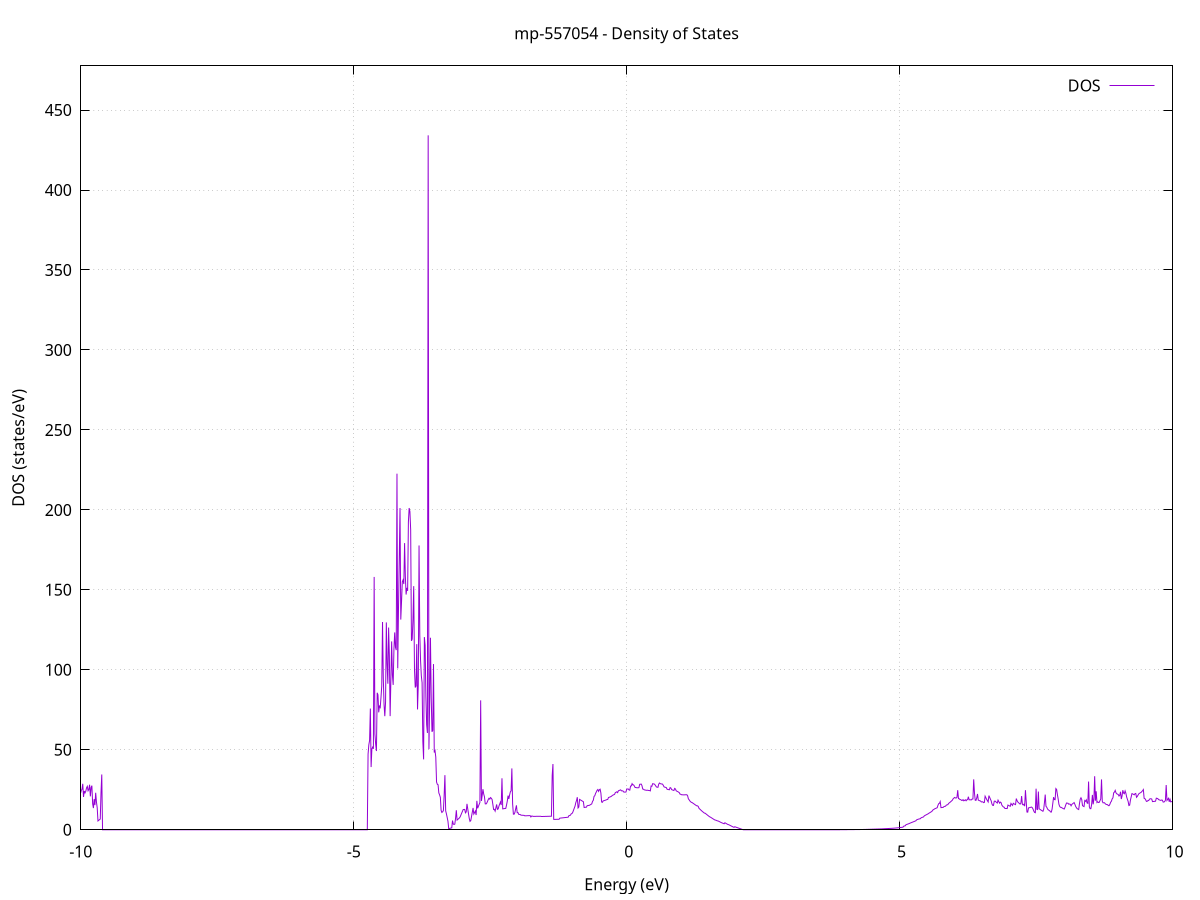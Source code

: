 set title 'mp-557054 - Density of States'
set xlabel 'Energy (eV)'
set ylabel 'DOS (states/eV)'
set grid
set xrange [-10:10]
set yrange [0:477.625]
set xzeroaxis lt -1
set terminal png size 800,600
set output 'mp-557054_dos_gnuplot.png'
plot '-' using 1:2 with lines title 'DOS'
-12.654300 0.000000
-12.640300 0.000000
-12.626400 0.000000
-12.612500 0.000000
-12.598500 0.000000
-12.584600 0.000000
-12.570600 0.000000
-12.556700 0.000000
-12.542800 0.000000
-12.528800 0.000000
-12.514900 0.000000
-12.500900 0.000000
-12.487000 0.000000
-12.473100 0.000000
-12.459100 0.000000
-12.445200 0.000000
-12.431300 0.000000
-12.417300 0.000000
-12.403400 0.000000
-12.389400 0.000000
-12.375500 0.000000
-12.361600 0.000000
-12.347600 0.000000
-12.333700 0.000000
-12.319700 0.000000
-12.305800 0.000000
-12.291900 0.000000
-12.277900 0.000000
-12.264000 0.000000
-12.250100 0.000000
-12.236100 0.000000
-12.222200 0.000000
-12.208200 0.000000
-12.194300 0.000000
-12.180400 0.000000
-12.166400 0.000000
-12.152500 0.000000
-12.138500 0.000000
-12.124600 0.000000
-12.110700 0.000000
-12.096700 0.000000
-12.082800 0.000000
-12.068900 0.000000
-12.054900 0.000000
-12.041000 0.000000
-12.027000 0.000000
-12.013100 0.000000
-11.999200 0.000000
-11.985200 0.000000
-11.971300 0.000000
-11.957300 0.000000
-11.943400 0.000000
-11.929500 0.000000
-11.915500 0.000000
-11.901600 0.000000
-11.887600 0.000000
-11.873700 0.000000
-11.859800 0.000000
-11.845800 0.000000
-11.831900 0.000000
-11.818000 0.000000
-11.804000 0.000000
-11.790100 0.000000
-11.776100 0.000000
-11.762200 0.000000
-11.748300 0.000000
-11.734300 0.000000
-11.720400 0.000000
-11.706400 0.000000
-11.692500 0.000000
-11.678600 0.000000
-11.664600 0.000000
-11.650700 0.000000
-11.636800 0.000000
-11.622800 0.000000
-11.608900 0.000000
-11.594900 0.000000
-11.581000 0.000000
-11.567100 0.000000
-11.553100 0.000000
-11.539200 0.000000
-11.525200 0.000000
-11.511300 0.000000
-11.497400 0.000000
-11.483400 0.000000
-11.469500 0.000000
-11.455600 0.000000
-11.441600 0.000000
-11.427700 0.000000
-11.413700 0.000000
-11.399800 0.000000
-11.385900 0.019500
-11.371900 0.233500
-11.358000 0.447500
-11.344000 0.661500
-11.330100 0.875600
-11.316200 1.089600
-11.302200 1.303600
-11.288300 1.517700
-11.274400 1.731700
-11.260400 1.088400
-11.246500 1.115300
-11.232500 1.142300
-11.218600 1.169300
-11.204700 1.301700
-11.190700 1.556200
-11.176800 1.810600
-11.162800 2.065100
-11.148900 2.319600
-11.135000 2.574000
-11.121000 2.828500
-11.107100 3.083000
-11.093100 3.337400
-11.079200 2.591100
-11.065300 2.846700
-11.051300 3.144200
-11.037400 3.441800
-11.023500 3.733600
-11.009500 4.024600
-10.995600 4.315500
-10.981600 4.606500
-10.967700 4.897500
-10.953800 4.318600
-10.939800 4.655700
-10.925900 5.004300
-10.911900 5.353400
-10.898000 5.702500
-10.884100 6.051600
-10.870100 6.400900
-10.856200 6.879900
-10.842300 7.492400
-10.828300 6.995700
-10.814400 7.388900
-10.800400 7.782100
-10.786500 8.175300
-10.772600 8.573800
-10.758600 9.061700
-10.744700 8.801500
-10.730700 9.431100
-10.716800 10.171100
-10.702900 10.911100
-10.688900 12.070200
-10.675000 13.020100
-10.661100 13.970500
-10.647100 13.928000
-10.633200 14.658800
-10.619200 14.360800
-10.605300 16.897900
-10.591400 17.016500
-10.577400 17.285900
-10.563500 17.750200
-10.549500 18.959500
-10.535600 19.830800
-10.521700 20.702100
-10.507700 20.338500
-10.493800 21.664600
-10.479900 24.897800
-10.465900 25.430900
-10.452000 22.272700
-10.438000 22.861200
-10.424100 23.483400
-10.410200 24.111700
-10.396200 24.816600
-10.382300 29.468700
-10.368300 30.867700
-10.354400 24.825900
-10.340500 24.979300
-10.326500 25.130200
-10.312600 33.358700
-10.298600 30.390900
-10.284700 30.981100
-10.270800 32.190100
-10.256800 28.568600
-10.242900 25.707300
-10.229000 29.016100
-10.215000 25.969300
-10.201100 20.005000
-10.187100 21.907400
-10.173200 29.412100
-10.159300 27.425600
-10.145300 26.387700
-10.131400 28.992900
-10.117400 27.646000
-10.103500 31.391900
-10.089600 22.120500
-10.075600 22.049500
-10.061700 25.615900
-10.047800 34.361100
-10.033800 23.479600
-10.019900 22.771100
-10.005900 22.131100
-9.992000 24.638200
-9.978100 25.269500
-9.964100 28.746700
-9.950200 20.520200
-9.936200 24.220100
-9.922300 23.102400
-9.908400 24.099000
-9.894400 26.259600
-9.880500 27.165600
-9.866600 24.380900
-9.852600 25.273400
-9.838700 28.186000
-9.824700 20.891400
-9.810800 26.541200
-9.796900 27.591900
-9.782900 16.219400
-9.769000 13.570000
-9.755000 19.165100
-9.741100 15.427600
-9.727200 23.131700
-9.713200 17.368700
-9.699300 13.756600
-9.685400 5.510900
-9.671400 5.905300
-9.657500 6.299700
-9.643500 6.694100
-9.629600 23.289700
-9.615700 34.568500
-9.601700 0.000000
-9.587800 0.000000
-9.573800 0.000000
-9.559900 0.000000
-9.546000 0.000000
-9.532000 0.000000
-9.518100 0.000000
-9.504100 0.000000
-9.490200 0.000000
-9.476300 0.000000
-9.462300 0.000000
-9.448400 0.000000
-9.434500 0.000000
-9.420500 0.000000
-9.406600 0.000000
-9.392600 0.000000
-9.378700 0.000000
-9.364800 0.000000
-9.350800 0.000000
-9.336900 0.000000
-9.322900 0.000000
-9.309000 0.000000
-9.295100 0.000000
-9.281100 0.000000
-9.267200 0.000000
-9.253300 0.000000
-9.239300 0.000000
-9.225400 0.000000
-9.211400 0.000000
-9.197500 0.000000
-9.183600 0.000000
-9.169600 0.000000
-9.155700 0.000000
-9.141700 0.000000
-9.127800 0.000000
-9.113900 0.000000
-9.099900 0.000000
-9.086000 0.000000
-9.072100 0.000000
-9.058100 0.000000
-9.044200 0.000000
-9.030200 0.000000
-9.016300 0.000000
-9.002400 0.000000
-8.988400 0.000000
-8.974500 0.000000
-8.960500 0.000000
-8.946600 0.000000
-8.932700 0.000000
-8.918700 0.000000
-8.904800 0.000000
-8.890900 0.000000
-8.876900 0.000000
-8.863000 0.000000
-8.849000 0.000000
-8.835100 0.000000
-8.821200 0.000000
-8.807200 0.000000
-8.793300 0.000000
-8.779300 0.000000
-8.765400 0.000000
-8.751500 0.000000
-8.737500 0.000000
-8.723600 0.000000
-8.709600 0.000000
-8.695700 0.000000
-8.681800 0.000000
-8.667800 0.000000
-8.653900 0.000000
-8.640000 0.000000
-8.626000 0.000000
-8.612100 0.000000
-8.598100 0.000000
-8.584200 0.000000
-8.570300 0.000000
-8.556300 0.000000
-8.542400 0.000000
-8.528400 0.000000
-8.514500 0.000000
-8.500600 0.000000
-8.486600 0.000000
-8.472700 0.000000
-8.458800 0.000000
-8.444800 0.000000
-8.430900 0.000000
-8.416900 0.000000
-8.403000 0.000000
-8.389100 0.000000
-8.375100 0.000000
-8.361200 0.000000
-8.347200 0.000000
-8.333300 0.000000
-8.319400 0.000000
-8.305400 0.000000
-8.291500 0.000000
-8.277600 0.000000
-8.263600 0.000000
-8.249700 0.000000
-8.235700 0.000000
-8.221800 0.000000
-8.207900 0.000000
-8.193900 0.000000
-8.180000 0.000000
-8.166000 0.000000
-8.152100 0.000000
-8.138200 0.000000
-8.124200 0.000000
-8.110300 0.000000
-8.096400 0.000000
-8.082400 0.000000
-8.068500 0.000000
-8.054500 0.000000
-8.040600 0.000000
-8.026700 0.000000
-8.012700 0.000000
-7.998800 0.000000
-7.984800 0.000000
-7.970900 0.000000
-7.957000 0.000000
-7.943000 0.000000
-7.929100 0.000000
-7.915100 0.000000
-7.901200 0.000000
-7.887300 0.000000
-7.873300 0.000000
-7.859400 0.000000
-7.845500 0.000000
-7.831500 0.000000
-7.817600 0.000000
-7.803600 0.000000
-7.789700 0.000000
-7.775800 0.000000
-7.761800 0.000000
-7.747900 0.000000
-7.733900 0.000000
-7.720000 0.000000
-7.706100 0.000000
-7.692100 0.000000
-7.678200 0.000000
-7.664300 0.000000
-7.650300 0.000000
-7.636400 0.000000
-7.622400 0.000000
-7.608500 0.000000
-7.594600 0.000000
-7.580600 0.000000
-7.566700 0.000000
-7.552700 0.000000
-7.538800 0.000000
-7.524900 0.000000
-7.510900 0.000000
-7.497000 0.000000
-7.483100 0.000000
-7.469100 0.000000
-7.455200 0.000000
-7.441200 0.000000
-7.427300 0.000000
-7.413400 0.000000
-7.399400 0.000000
-7.385500 0.000000
-7.371500 0.000000
-7.357600 0.000000
-7.343700 0.000000
-7.329700 0.000000
-7.315800 0.000000
-7.301900 0.000000
-7.287900 0.000000
-7.274000 0.000000
-7.260000 0.000000
-7.246100 0.000000
-7.232200 0.000000
-7.218200 0.000000
-7.204300 0.000000
-7.190300 0.000000
-7.176400 0.000000
-7.162500 0.000000
-7.148500 0.000000
-7.134600 0.000000
-7.120600 0.000000
-7.106700 0.000000
-7.092800 0.000000
-7.078800 0.000000
-7.064900 0.000000
-7.051000 0.000000
-7.037000 0.000000
-7.023100 0.000000
-7.009100 0.000000
-6.995200 0.000000
-6.981300 0.000000
-6.967300 0.000000
-6.953400 0.000000
-6.939400 0.000000
-6.925500 0.000000
-6.911600 0.000000
-6.897600 0.000000
-6.883700 0.000000
-6.869800 0.000000
-6.855800 0.000000
-6.841900 0.000000
-6.827900 0.000000
-6.814000 0.000000
-6.800100 0.000000
-6.786100 0.000000
-6.772200 0.000000
-6.758200 0.000000
-6.744300 0.000000
-6.730400 0.000000
-6.716400 0.000000
-6.702500 0.000000
-6.688600 0.000000
-6.674600 0.000000
-6.660700 0.000000
-6.646700 0.000000
-6.632800 0.000000
-6.618900 0.000000
-6.604900 0.000000
-6.591000 0.000000
-6.577000 0.000000
-6.563100 0.000000
-6.549200 0.000000
-6.535200 0.000000
-6.521300 0.000000
-6.507400 0.000000
-6.493400 0.000000
-6.479500 0.000000
-6.465500 0.000000
-6.451600 0.000000
-6.437700 0.000000
-6.423700 0.000000
-6.409800 0.000000
-6.395800 0.000000
-6.381900 0.000000
-6.368000 0.000000
-6.354000 0.000000
-6.340100 0.000000
-6.326100 0.000000
-6.312200 0.000000
-6.298300 0.000000
-6.284300 0.000000
-6.270400 0.000000
-6.256500 0.000000
-6.242500 0.000000
-6.228600 0.000000
-6.214600 0.000000
-6.200700 0.000000
-6.186800 0.000000
-6.172800 0.000000
-6.158900 0.000000
-6.144900 0.000000
-6.131000 0.000000
-6.117100 0.000000
-6.103100 0.000000
-6.089200 0.000000
-6.075300 0.000000
-6.061300 0.000000
-6.047400 0.000000
-6.033400 0.000000
-6.019500 0.000000
-6.005600 0.000000
-5.991600 0.000000
-5.977700 0.000000
-5.963700 0.000000
-5.949800 0.000000
-5.935900 0.000000
-5.921900 0.000000
-5.908000 0.000000
-5.894100 0.000000
-5.880100 0.000000
-5.866200 0.000000
-5.852200 0.000000
-5.838300 0.000000
-5.824400 0.000000
-5.810400 0.000000
-5.796500 0.000000
-5.782500 0.000000
-5.768600 0.000000
-5.754700 0.000000
-5.740700 0.000000
-5.726800 0.000000
-5.712900 0.000000
-5.698900 0.000000
-5.685000 0.000000
-5.671000 0.000000
-5.657100 0.000000
-5.643200 0.000000
-5.629200 0.000000
-5.615300 0.000000
-5.601300 0.000000
-5.587400 0.000000
-5.573500 0.000000
-5.559500 0.000000
-5.545600 0.000000
-5.531600 0.000000
-5.517700 0.000000
-5.503800 0.000000
-5.489800 0.000000
-5.475900 0.000000
-5.462000 0.000000
-5.448000 0.000000
-5.434100 0.000000
-5.420100 0.000000
-5.406200 0.000000
-5.392300 0.000000
-5.378300 0.000000
-5.364400 0.000000
-5.350400 0.000000
-5.336500 0.000000
-5.322600 0.000000
-5.308600 0.000000
-5.294700 0.000000
-5.280800 0.000000
-5.266800 0.000000
-5.252900 0.000000
-5.238900 0.000000
-5.225000 0.000000
-5.211100 0.000000
-5.197100 0.000000
-5.183200 0.000000
-5.169200 0.000000
-5.155300 0.000000
-5.141400 0.000000
-5.127400 0.000000
-5.113500 0.000000
-5.099600 0.000000
-5.085600 0.000000
-5.071700 0.000000
-5.057700 0.000000
-5.043800 0.000000
-5.029900 0.000000
-5.015900 0.000000
-5.002000 0.000000
-4.988000 0.000000
-4.974100 0.000000
-4.960200 0.000000
-4.946200 0.000000
-4.932300 0.000000
-4.918400 0.000000
-4.904400 0.000000
-4.890500 0.000000
-4.876500 0.000000
-4.862600 0.000000
-4.848700 0.000000
-4.834700 0.000000
-4.820800 0.000000
-4.806800 0.000000
-4.792900 0.000000
-4.779000 0.000000
-4.765000 0.000000
-4.751100 0.000000
-4.737100 47.292100
-4.723200 53.082400
-4.709300 55.851100
-4.695300 75.810600
-4.681400 39.209600
-4.667500 50.511900
-4.653500 51.658100
-4.639600 50.629700
-4.625600 158.094100
-4.611700 59.849800
-4.597800 53.415000
-4.583800 49.239900
-4.569900 85.652100
-4.555900 84.367900
-4.542000 73.421300
-4.528100 77.250800
-4.514100 76.515200
-4.500200 82.863100
-4.486300 89.904200
-4.472300 129.915700
-4.458400 95.329700
-4.444400 78.188800
-4.430500 71.017400
-4.416600 79.862700
-4.402600 129.667700
-4.388700 103.853300
-4.374700 91.305800
-4.360800 126.425400
-4.346900 108.855700
-4.332900 71.069900
-4.319000 93.928200
-4.305100 117.754500
-4.291100 96.772000
-4.277200 90.573800
-4.263200 113.003000
-4.249300 123.375000
-4.235400 114.145100
-4.221400 112.337500
-4.207500 222.639900
-4.193500 100.885400
-4.179600 138.741800
-4.165700 168.747900
-4.151700 201.145600
-4.137800 131.427500
-4.123800 142.762200
-4.109900 155.082700
-4.096000 156.193900
-4.082000 153.648200
-4.068100 179.261500
-4.054200 158.548900
-4.040200 147.082700
-4.026300 151.257000
-4.012300 149.378800
-3.998400 192.477000
-3.984500 201.164900
-3.970500 198.948100
-3.956600 187.562200
-3.942600 118.124600
-3.928700 119.205100
-3.914800 131.356400
-3.900800 152.343100
-3.886900 100.318000
-3.873000 88.964400
-3.859000 89.897700
-3.845100 116.082400
-3.831100 75.248000
-3.817200 90.665400
-3.803300 177.751800
-3.789300 121.550200
-3.775400 105.852200
-3.761400 96.311800
-3.747500 91.974800
-3.733600 55.172500
-3.719600 44.012800
-3.705700 120.490900
-3.691800 115.323400
-3.677800 83.059700
-3.663900 65.658200
-3.649900 60.524100
-3.636000 434.204200
-3.622100 50.430600
-3.608100 80.902700
-3.594200 120.059400
-3.580200 82.797700
-3.566300 61.280000
-3.552400 62.133200
-3.538400 103.588400
-3.524500 48.322200
-3.510600 49.410800
-3.496600 45.457000
-3.482700 29.898400
-3.468700 28.455600
-3.454800 28.174000
-3.440900 23.047000
-3.426900 21.834600
-3.413000 20.288800
-3.399000 12.176200
-3.385100 10.835500
-3.371200 11.243000
-3.357200 12.011800
-3.343300 21.531400
-3.329300 34.165300
-3.315400 11.839000
-3.301500 9.938600
-3.287500 7.639800
-3.273600 5.341100
-3.259700 0.705100
-3.245700 0.832600
-3.231800 0.960200
-3.217800 1.087700
-3.203900 1.215200
-3.190000 5.748900
-3.176000 3.568100
-3.162100 3.322700
-3.148100 3.554200
-3.134200 7.136000
-3.120300 12.219100
-3.106300 6.074700
-3.092400 6.503800
-3.078500 6.933000
-3.064500 7.362100
-3.050600 8.060800
-3.036600 9.200900
-3.022700 10.341000
-3.008800 11.481100
-2.994800 12.621200
-2.980900 12.721700
-2.966900 12.710300
-2.953000 10.590800
-2.939100 11.165600
-2.925100 16.203500
-2.911200 13.108900
-2.897300 10.014200
-2.883300 7.108700
-2.869400 5.259700
-2.855400 5.745100
-2.841500 8.376200
-2.827600 11.007400
-2.813600 13.638600
-2.799700 9.847100
-2.785700 10.780800
-2.771800 11.714400
-2.757900 9.229100
-2.743900 18.079600
-2.730000 13.411200
-2.716100 14.639700
-2.702100 15.868200
-2.688200 17.096700
-2.674200 80.936800
-2.660300 18.009300
-2.646400 21.576900
-2.632400 25.360700
-2.618500 22.325600
-2.604500 20.570900
-2.590600 16.235800
-2.576700 16.129700
-2.562700 16.697800
-2.548800 17.739900
-2.534800 18.961500
-2.520900 19.727600
-2.507000 19.145200
-2.493000 20.140100
-2.479100 19.703900
-2.465200 18.966700
-2.451200 15.897000
-2.437300 12.673100
-2.423300 12.770500
-2.409400 11.659600
-2.395500 13.758700
-2.381500 15.857800
-2.367600 12.771200
-2.353600 13.052400
-2.339700 14.785300
-2.325800 16.066200
-2.311800 17.347100
-2.297900 15.472300
-2.284000 32.196600
-2.270000 13.071500
-2.256100 13.149000
-2.242100 13.226600
-2.228200 13.304100
-2.214300 13.381700
-2.200300 15.513000
-2.186400 17.940800
-2.172400 21.368200
-2.158500 19.249000
-2.144600 21.694400
-2.130600 23.676000
-2.116700 24.399800
-2.102800 38.356700
-2.088800 16.177500
-2.074900 9.758400
-2.060900 9.750500
-2.047000 10.852700
-2.033100 13.059700
-2.019100 15.266700
-2.005200 10.687400
-1.991200 10.745900
-1.977300 9.644100
-1.963400 9.580800
-1.949400 9.517600
-1.935500 9.144300
-1.921600 9.110000
-1.907600 9.075700
-1.893700 9.041400
-1.879700 9.010000
-1.865800 8.723600
-1.851900 8.743400
-1.837900 8.763100
-1.824000 8.782900
-1.810000 8.802600
-1.796100 8.822400
-1.782200 8.842100
-1.768200 8.861900
-1.754300 8.010200
-1.740300 8.577300
-1.726400 8.560900
-1.712500 8.389100
-1.698500 8.393100
-1.684600 8.397200
-1.670700 8.401300
-1.656700 8.405300
-1.642800 8.409400
-1.628800 8.413500
-1.614900 8.417500
-1.601000 8.420100
-1.587000 8.420200
-1.573100 8.420300
-1.559100 8.296600
-1.545200 8.311100
-1.531300 8.325700
-1.517300 8.340300
-1.503400 8.354800
-1.489500 8.369400
-1.475500 8.383900
-1.461600 8.398500
-1.447600 8.413000
-1.433700 8.427600
-1.419800 8.442200
-1.405800 8.456700
-1.391900 8.471300
-1.377900 8.484400
-1.364000 33.985500
-1.350100 41.108500
-1.336100 6.505300
-1.322200 6.512200
-1.308300 6.519000
-1.294300 6.525800
-1.280400 6.532600
-1.266400 6.539400
-1.252500 6.546200
-1.238600 6.553000
-1.224600 7.258000
-1.210700 7.316100
-1.196700 7.370800
-1.182800 7.425500
-1.168900 7.478400
-1.154900 7.533300
-1.141000 7.588300
-1.127100 7.643200
-1.113100 7.698200
-1.099200 7.753100
-1.085200 7.808100
-1.071300 7.863100
-1.057400 8.823900
-1.043400 8.966300
-1.029500 9.108700
-1.015500 9.985700
-1.001600 10.158200
-0.987700 10.887100
-0.973700 12.181600
-0.959800 13.479000
-0.945800 14.768100
-0.931900 16.893700
-0.918000 18.320600
-0.904000 20.363700
-0.890100 13.633600
-0.876200 14.212700
-0.862200 18.999900
-0.848300 18.702700
-0.834300 18.410100
-0.820400 18.118200
-0.806500 17.826400
-0.792500 17.534500
-0.778600 13.943200
-0.764600 14.033300
-0.750700 14.086500
-0.736800 14.139700
-0.722800 15.072700
-0.708900 15.148600
-0.695000 15.224600
-0.681000 15.317100
-0.667100 15.604800
-0.653100 15.892600
-0.639200 16.180300
-0.625300 17.742400
-0.611300 18.395000
-0.597400 20.842400
-0.583400 21.306600
-0.569500 22.722700
-0.555600 23.640400
-0.541600 24.671500
-0.527700 25.166500
-0.513800 24.014900
-0.499800 25.036800
-0.485900 25.373900
-0.471900 22.968900
-0.458000 17.343700
-0.444100 17.177800
-0.430100 18.058200
-0.416200 18.200500
-0.402200 18.342700
-0.388300 18.502900
-0.374400 18.691100
-0.360400 18.895600
-0.346500 18.987200
-0.332600 20.177400
-0.318600 20.340600
-0.304700 20.504100
-0.290700 20.719100
-0.276800 20.975600
-0.262900 21.470200
-0.248900 21.709700
-0.235000 21.925900
-0.221000 22.142100
-0.207100 23.256200
-0.193200 23.472500
-0.179200 23.743800
-0.165300 23.235800
-0.151300 24.379300
-0.137400 24.572900
-0.123500 24.766600
-0.109500 24.960200
-0.095600 24.340800
-0.081700 24.364100
-0.067700 24.286700
-0.053800 23.625100
-0.039800 23.560200
-0.025900 23.564500
-0.012000 23.615000
0.002000 25.522200
0.015900 25.470100
0.029900 25.511500
0.043800 24.902800
0.057700 24.767000
0.071700 27.345900
0.085600 27.420400
0.099500 28.841500
0.113500 28.052700
0.127400 28.081100
0.141400 27.332300
0.155300 26.402700
0.169200 26.443500
0.183200 26.275600
0.197100 26.257600
0.211100 26.280300
0.225000 26.323700
0.238900 28.427900
0.252900 28.482900
0.266800 28.576500
0.280700 27.591600
0.294700 25.474200
0.308600 25.359100
0.322600 24.974900
0.336500 24.872700
0.350400 24.770600
0.364400 24.668900
0.378300 24.749300
0.392300 24.642500
0.406200 24.571300
0.420100 24.508900
0.434100 24.308700
0.448000 27.356800
0.461900 27.196000
0.475900 28.814300
0.489800 28.694000
0.503800 28.648700
0.517700 28.204300
0.531600 27.494000
0.545600 26.747600
0.559500 26.649300
0.573500 26.550600
0.587400 28.497100
0.601300 29.249400
0.615300 28.844500
0.629200 28.697700
0.643200 28.625300
0.657100 28.554400
0.671000 27.790600
0.685000 26.840900
0.698900 26.649700
0.712800 26.519500
0.726800 26.372200
0.740700 25.349400
0.754700 25.203500
0.768600 25.107700
0.782500 25.012400
0.796500 26.389300
0.810400 26.109400
0.824400 25.095300
0.838300 24.919000
0.852200 24.726400
0.866200 24.563200
0.880100 25.859300
0.894000 25.501300
0.908000 24.364000
0.921900 24.073600
0.935900 23.879100
0.949800 23.540000
0.963700 23.261100
0.977700 22.318200
0.991600 22.185400
1.005600 21.901400
1.019500 21.877200
1.033400 21.851300
1.047400 21.817000
1.061300 21.847800
1.075200 21.887400
1.089200 21.911800
1.103100 21.900900
1.117100 21.243200
1.131000 19.352500
1.144900 18.738600
1.158900 18.007800
1.172800 17.497100
1.186800 17.152900
1.200700 16.978600
1.214600 16.627300
1.228600 16.292400
1.242500 15.957500
1.256400 15.607600
1.270400 15.277500
1.284300 14.970600
1.298300 14.978600
1.312200 14.561400
1.326100 13.389900
1.340100 12.937900
1.354000 12.486100
1.368000 12.046400
1.381900 11.617500
1.395800 11.216500
1.409800 10.822300
1.423700 10.438200
1.437700 10.358800
1.451600 9.973200
1.465500 9.591100
1.479500 9.206000
1.493400 8.815100
1.507300 8.449200
1.521300 8.095000
1.535200 7.892900
1.549200 7.583400
1.563100 7.275600
1.577000 6.967700
1.591000 6.659900
1.604900 6.357800
1.618900 6.094500
1.632800 6.018100
1.646700 5.800500
1.660700 5.584600
1.674600 5.512800
1.688500 5.283300
1.702500 5.045300
1.716400 4.793100
1.730400 4.540900
1.744300 4.339100
1.758200 4.145200
1.772200 3.951200
1.786100 3.757300
1.800100 4.390700
1.814000 4.110500
1.827900 3.830200
1.841900 3.549900
1.855800 3.295800
1.869700 3.183100
1.883700 2.938300
1.897600 2.693600
1.911600 2.448900
1.925500 2.204200
1.939400 1.959500
1.953400 1.729100
1.967300 1.518300
1.981300 1.897100
1.995200 1.727500
2.009100 1.557800
2.023100 1.388200
2.037000 1.218600
2.050900 1.048900
2.064900 0.879300
2.078800 0.709600
2.092800 0.540000
2.106700 0.370400
2.120600 0.200700
2.134600 0.031100
2.148500 0.000000
2.162500 0.000000
2.176400 0.000000
2.190300 0.000000
2.204300 0.000000
2.218200 0.000000
2.232200 0.000000
2.246100 0.000000
2.260000 0.000000
2.274000 0.000000
2.287900 0.000000
2.301800 0.000000
2.315800 0.000000
2.329700 0.000000
2.343700 0.000000
2.357600 0.000000
2.371500 0.000000
2.385500 0.000000
2.399400 0.000000
2.413400 0.000000
2.427300 0.000000
2.441200 0.000000
2.455200 0.000000
2.469100 0.000000
2.483000 0.000000
2.497000 0.000000
2.510900 0.000000
2.524900 0.000000
2.538800 0.000000
2.552700 0.000000
2.566700 0.000000
2.580600 0.000000
2.594600 0.000000
2.608500 0.000000
2.622400 0.000000
2.636400 0.000000
2.650300 0.000000
2.664200 0.000000
2.678200 0.000000
2.692100 0.000000
2.706100 0.000000
2.720000 0.000000
2.733900 0.000000
2.747900 0.000000
2.761800 0.000000
2.775800 0.000000
2.789700 0.000000
2.803600 0.000000
2.817600 0.000000
2.831500 0.000000
2.845400 0.000000
2.859400 0.000000
2.873300 0.000000
2.887300 0.000000
2.901200 0.000000
2.915100 0.000000
2.929100 0.000000
2.943000 0.000000
2.957000 0.000000
2.970900 0.000000
2.984800 0.000000
2.998800 0.000000
3.012700 0.000000
3.026700 0.000000
3.040600 0.000000
3.054500 0.000000
3.068500 0.000000
3.082400 0.000000
3.096300 0.000000
3.110300 0.000000
3.124200 0.000000
3.138200 0.000000
3.152100 0.000000
3.166000 0.000000
3.180000 0.000000
3.193900 0.000000
3.207900 0.000000
3.221800 0.000000
3.235700 0.000000
3.249700 0.000000
3.263600 0.000000
3.277500 0.000000
3.291500 0.000000
3.305400 0.000000
3.319400 0.000000
3.333300 0.000000
3.347200 0.000000
3.361200 0.000000
3.375100 0.000000
3.389100 0.000000
3.403000 0.000000
3.416900 0.000000
3.430900 0.000000
3.444800 0.000000
3.458700 0.000000
3.472700 0.000000
3.486600 0.000000
3.500600 0.000000
3.514500 0.000000
3.528400 0.000000
3.542400 0.000000
3.556300 0.000000
3.570300 0.000000
3.584200 0.000000
3.598100 0.000000
3.612100 0.000000
3.626000 0.000000
3.639900 0.000000
3.653900 0.000000
3.667800 0.000000
3.681800 0.000000
3.695700 0.000000
3.709600 0.000000
3.723600 0.000000
3.737500 0.000000
3.751500 0.000000
3.765400 0.000000
3.779300 0.000000
3.793300 0.000000
3.807200 0.000000
3.821200 0.000000
3.835100 0.002700
3.849000 0.007000
3.863000 0.011400
3.876900 0.015700
3.890800 0.020000
3.904800 0.024400
3.918700 0.028700
3.932700 0.033100
3.946600 0.037400
3.960500 0.041800
3.974500 0.046100
3.988400 0.050500
4.002400 0.054800
4.016300 0.059200
4.030200 0.063500
4.044200 0.067800
4.058100 0.072200
4.072000 0.076500
4.086000 0.080900
4.099900 0.085200
4.113900 0.089600
4.127800 0.093900
4.141700 0.098300
4.155700 0.102600
4.169600 0.107000
4.183600 0.111300
4.197500 0.115600
4.211400 0.120000
4.225400 0.124300
4.239300 0.128700
4.253200 0.133000
4.267200 0.142500
4.281100 0.152900
4.295100 0.163300
4.309000 0.173700
4.322900 0.184100
4.336900 0.194500
4.350800 0.204900
4.364800 0.215300
4.378700 0.226600
4.392600 0.242300
4.406600 0.258100
4.420500 0.273900
4.434500 0.289600
4.448400 0.305400
4.462300 0.321100
4.476300 0.336900
4.490200 0.352700
4.504100 0.368400
4.518100 0.384200
4.532000 0.399900
4.546000 0.415700
4.559900 0.431500
4.573800 0.447200
4.587800 0.463000
4.601700 0.478700
4.615700 0.494500
4.629600 0.510300
4.643500 0.526000
4.657500 0.541800
4.671400 0.557500
4.685300 0.578700
4.699300 0.600000
4.713200 0.638000
4.727200 0.664000
4.741100 0.689900
4.755000 0.715900
4.769000 0.741900
4.782900 0.767800
4.796900 0.793800
4.810800 0.819700
4.824700 0.845700
4.838700 0.871700
4.852600 0.897600
4.866500 0.927700
4.880500 0.961400
4.894400 0.995100
4.908400 1.033200
4.922300 1.074900
4.936200 1.116600
4.950200 1.158300
4.964100 1.200200
4.978100 1.247600
4.992000 1.295000
5.005900 1.342400
5.019900 1.437400
5.033800 1.501200
5.047700 1.565000
5.061700 1.628700
5.075600 2.253400
5.089600 2.373400
5.103500 2.493500
5.117400 3.151600
5.131400 3.325400
5.145300 3.499200
5.159300 3.673000
5.173200 3.851800
5.187100 4.081400
5.201100 4.273000
5.215000 4.464600
5.229000 4.656300
5.242900 4.847900
5.256800 5.039600
5.270800 5.231200
5.284700 5.428500
5.298600 5.625900
5.312600 6.208300
5.326500 6.398800
5.340500 6.593500
5.354400 6.721700
5.368300 6.835900
5.382300 6.950200
5.396200 7.538700
5.410200 7.701200
5.424100 7.866500
5.438000 8.031700
5.452000 8.638100
5.465900 8.965000
5.479800 9.210900
5.493800 9.456800
5.507700 9.703600
5.521700 9.955700
5.535600 10.305400
5.549500 10.598900
5.563500 10.881000
5.577400 11.195500
5.591400 11.450100
5.605300 12.213600
5.619200 12.532000
5.633200 12.852000
5.647100 13.160300
5.661000 13.367300
5.675000 13.574400
5.688900 13.781400
5.702900 15.246300
5.716800 16.327200
5.730700 16.542100
5.744700 17.638000
5.758600 13.850300
5.772600 13.910100
5.786500 13.969800
5.800400 14.029600
5.814400 14.538100
5.828300 14.645900
5.842200 14.753700
5.856200 15.416900
5.870100 15.577500
5.884100 15.707700
5.898000 16.461700
5.911900 16.839100
5.925900 17.225700
5.939800 17.646000
5.953800 18.079100
5.967700 18.512200
5.981600 19.403100
5.995600 19.833600
6.009500 20.212100
6.023500 19.890900
6.037400 19.847900
6.051300 20.240900
6.065300 24.750700
6.079200 19.503100
6.093100 19.375400
6.107100 18.870100
6.121000 18.867200
6.135000 18.385500
6.148900 18.352100
6.162800 18.843700
6.176800 18.103200
6.190700 18.389400
6.204700 18.757100
6.218600 18.138500
6.232500 18.743000
6.246500 18.840200
6.260400 20.666900
6.274300 18.754100
6.288300 18.734800
6.302200 18.715500
6.316200 18.696200
6.330100 19.233000
6.344000 19.249000
6.358000 31.538400
6.371900 23.114700
6.385900 18.457500
6.399800 18.385900
6.413700 19.903000
6.427700 22.386500
6.441600 18.580000
6.455500 18.316100
6.469500 18.134900
6.483400 17.998600
6.497400 17.431200
6.511300 17.454100
6.525200 17.477000
6.539200 16.964500
6.553100 17.092300
6.567100 20.999100
6.581000 20.020100
6.594900 19.041100
6.608900 18.228500
6.622800 17.415900
6.636700 21.358600
6.650700 20.261800
6.664600 19.133000
6.678600 18.035700
6.692500 16.112600
6.706400 15.255700
6.720400 15.235600
6.734300 17.808500
6.748300 17.975900
6.762200 17.544900
6.776100 17.113900
6.790100 16.704800
6.804000 18.528100
6.818000 17.590800
6.831900 16.653500
6.845800 17.303600
6.859800 16.966500
6.873700 15.443300
6.887600 14.780800
6.901600 14.273200
6.915500 14.106700
6.929500 13.333100
6.943400 13.312800
6.957300 13.292500
6.971300 13.272200
6.985200 15.454800
6.999200 15.193800
7.013100 14.932800
7.027000 14.671800
7.041000 16.468100
7.054900 15.787000
7.068800 15.235800
7.082800 16.549800
7.096700 16.181900
7.110700 15.963600
7.124600 15.745200
7.138500 19.510100
7.152500 18.203700
7.166400 17.377000
7.180400 16.915500
7.194300 16.454000
7.208200 16.046200
7.222200 16.585700
7.236100 21.076800
7.250000 15.933100
7.264000 15.521900
7.277900 15.966400
7.291900 14.774800
7.305800 24.758600
7.319700 17.821700
7.333700 11.091600
7.347600 11.013800
7.361600 13.657400
7.375500 13.792600
7.389400 13.927800
7.403400 14.062900
7.417300 14.198100
7.431200 13.826100
7.445200 12.947800
7.459100 11.691300
7.473100 10.844200
7.487000 10.675100
7.500900 25.696200
7.514900 12.826900
7.528800 12.635600
7.542800 23.881600
7.556700 13.112200
7.570600 12.801300
7.584600 12.490300
7.598500 12.179400
7.612500 11.868400
7.626400 11.557500
7.640300 12.771000
7.654300 17.066100
7.668200 21.992900
7.682100 14.712800
7.696100 14.123900
7.710000 13.029900
7.724000 12.473800
7.737900 12.150100
7.751800 11.839100
7.765800 11.146600
7.779700 11.059900
7.793700 12.889900
7.807600 16.591300
7.821500 20.401200
7.835500 18.918200
7.849400 18.788000
7.863300 25.763200
7.877300 25.194200
7.891200 22.029800
7.905200 19.324900
7.919100 15.979600
7.933000 14.647000
7.947000 14.048800
7.960900 13.998600
7.974900 13.712400
7.988800 13.427000
8.002700 13.174200
8.016700 12.972300
8.030600 14.107800
8.044500 15.536400
8.058500 16.744000
8.072400 16.648500
8.086400 16.565300
8.100300 15.963800
8.114200 16.117500
8.128200 15.894700
8.142100 14.987600
8.156100 15.879200
8.170000 16.251900
8.183900 16.630300
8.197900 17.013600
8.211800 15.913900
8.225700 14.630400
8.239700 13.820700
8.253600 13.183200
8.267600 12.919800
8.281500 12.656300
8.295400 16.298700
8.309400 19.080400
8.323300 19.997100
8.337300 18.943400
8.351200 15.156000
8.365100 14.725800
8.379100 14.494800
8.393000 18.281600
8.407000 17.779800
8.420900 18.709100
8.434800 16.771500
8.448800 16.529100
8.462700 30.156500
8.476600 14.404900
8.490600 13.173400
8.504500 13.209100
8.518500 15.838500
8.532400 21.815800
8.546300 15.930400
8.560300 19.078500
8.574200 33.500300
8.588200 18.192400
8.602100 24.049900
8.616000 17.063600
8.630000 17.484600
8.643900 17.032600
8.657800 17.139200
8.671800 18.201500
8.685700 19.263900
8.699700 31.495300
8.713600 17.844100
8.727500 16.864000
8.741500 16.877300
8.755400 16.890600
8.769400 16.209000
8.783300 15.908300
8.797200 15.766000
8.811200 15.686200
8.825100 15.078800
8.839000 15.084200
8.853000 15.919500
8.866900 17.209000
8.880900 17.850400
8.894800 19.329400
8.908700 19.955400
8.922700 23.130800
8.936600 23.553100
8.950600 24.632700
8.964500 23.129000
8.978400 22.495700
8.992400 22.289600
9.006300 22.009000
9.020200 21.094100
9.034200 21.587800
9.048100 23.762700
9.062100 19.222700
9.076000 21.129800
9.089900 24.761400
9.103900 22.938800
9.117800 22.543800
9.131800 24.300200
9.145700 22.894500
9.159600 20.551700
9.173600 19.113200
9.187500 17.672900
9.201500 15.163600
9.215400 15.404500
9.229300 18.532100
9.243300 20.569200
9.257200 22.606300
9.271100 22.437300
9.285100 22.124900
9.299000 21.843000
9.313000 22.559100
9.326900 22.716600
9.340800 20.297900
9.354800 20.843300
9.368700 21.687900
9.382700 22.499500
9.396600 22.830100
9.410500 23.112800
9.424500 23.371700
9.438400 23.914500
9.452300 24.448600
9.466300 25.143700
9.480200 19.675700
9.494200 19.495900
9.508100 18.756500
9.522000 17.741000
9.536000 17.799900
9.549900 18.243100
9.563900 18.249300
9.577800 19.139800
9.591700 19.363100
9.605700 19.386900
9.619600 19.216000
9.633500 17.613900
9.647500 17.676100
9.661400 17.738400
9.675400 17.800600
9.689300 17.862900
9.703200 19.757300
9.717200 19.616400
9.731100 19.477000
9.745100 18.858300
9.759000 18.685000
9.772900 18.521000
9.786900 18.369700
9.800800 18.608900
9.814700 18.498400
9.828700 17.331800
9.842600 17.335700
9.856600 17.682800
9.870500 18.455700
9.884400 27.969900
9.898400 18.364200
9.912300 19.038400
9.926300 19.712300
9.940200 17.480000
9.954100 19.102600
9.968100 17.441400
9.982000 17.591100
9.996000 17.747500
10.009900 17.998900
10.023800 18.173400
10.037800 18.347900
10.051700 18.528500
10.065600 18.730400
10.079600 18.089000
10.093500 18.052600
10.107500 17.901200
10.121400 18.671700
10.135300 18.486600
10.149300 18.284600
10.163200 18.082500
10.177200 18.354800
10.191100 19.725400
10.205000 21.348500
10.219000 16.170400
10.232900 18.871600
10.246800 19.389700
10.260800 18.415600
10.274700 17.441500
10.288700 16.479100
10.302600 15.837300
10.316500 18.992300
10.330500 18.430000
10.344400 17.867700
10.358400 17.305400
10.372300 17.766100
10.386200 17.074500
10.400200 16.378600
10.414100 17.210500
10.428000 17.105700
10.442000 17.020600
10.455900 16.924100
10.469900 16.729800
10.483800 18.867600
10.497700 18.171300
10.511700 18.733900
10.525600 17.986800
10.539600 18.080100
10.553500 17.607400
10.567400 16.840400
10.581400 16.073300
10.595300 15.698300
10.609200 15.506100
10.623200 21.751300
10.637100 18.919300
10.651100 16.780300
10.665000 14.922400
10.678900 16.182500
10.692900 15.926900
10.706800 15.671400
10.720800 15.415800
10.734700 15.847200
10.748600 15.537900
10.762600 28.423900
10.776500 15.726500
10.790500 14.602700
10.804400 14.347600
10.818300 13.294600
10.832300 13.118700
10.846200 12.966500
10.860100 14.179700
10.874100 14.000000
10.888000 13.820400
10.902000 13.568700
10.915900 13.210200
10.929800 16.263100
10.943800 14.633100
10.957700 13.357200
10.971700 11.748600
10.985600 11.558400
10.999500 11.303500
11.013500 11.048700
11.027400 16.390100
11.041300 14.326800
11.055300 12.461000
11.069200 12.312000
11.083200 14.618500
11.097100 17.941300
11.111000 13.249300
11.125000 12.802100
11.138900 12.354900
11.152900 11.948100
11.166800 13.335800
11.180700 16.020000
11.194700 18.704200
11.208600 10.723700
11.222500 10.398000
11.236500 10.303900
11.250400 10.209900
11.264400 10.115800
11.278300 11.126200
11.292200 10.918800
11.306200 10.205400
11.320100 9.392700
11.334100 9.174500
11.348000 9.023100
11.361900 9.161200
11.375900 9.443800
11.389800 9.726300
11.403700 10.008900
11.417700 10.649500
11.431600 11.044300
11.445600 11.439100
11.459500 11.833900
11.473400 12.228700
11.487400 12.749000
11.501300 11.624000
11.515300 12.146700
11.529200 18.214700
11.543100 11.901100
11.557100 22.171000
11.571000 19.478400
11.585000 14.633000
11.598900 12.046900
11.612800 11.198400
11.626800 11.173400
11.640700 10.952800
11.654600 14.115100
11.668600 13.679500
11.682500 13.244000
11.696500 13.304300
11.710400 13.391100
11.724300 10.509800
11.738300 10.620300
11.752200 10.434700
11.766200 10.249000
11.780100 10.063400
11.794000 10.191100
11.808000 10.559500
11.821900 10.944400
11.835800 11.431800
11.849800 11.995200
11.863700 12.558600
11.877700 13.122000
11.891600 13.792000
11.905500 14.498600
11.919500 13.220100
11.933400 13.048200
11.947400 12.876400
11.961300 12.704600
11.975200 12.532700
11.989200 12.360900
12.003100 11.582800
12.017000 12.082100
12.031000 13.828800
12.044900 15.279400
12.058900 12.171200
12.072800 13.106700
12.086700 13.932800
12.100700 15.885800
12.114600 13.378700
12.128600 13.996500
12.142500 10.655600
12.156400 19.078300
12.170400 12.024900
12.184300 11.856600
12.198300 15.955200
12.212200 14.617100
12.226100 14.569600
12.240100 15.057600
12.254000 15.545600
12.267900 11.261800
12.281900 11.206700
12.295800 11.160100
12.309800 11.113400
12.323700 11.066800
12.337600 11.020100
12.351600 10.980900
12.365500 11.044900
12.379500 11.162700
12.393400 11.280500
12.407300 11.398300
12.421300 16.291700
12.435200 13.166700
12.449100 13.294200
12.463100 13.431100
12.477000 13.578000
12.491000 13.724800
12.504900 17.565800
12.518800 16.827000
12.532800 16.090200
12.546700 15.377600
12.560700 16.086100
12.574600 15.053800
12.588500 14.211300
12.602500 14.878100
12.616400 16.669200
12.630300 18.460200
12.644300 14.620800
12.658200 14.242300
12.672200 13.937900
12.686100 13.672300
12.700000 13.417500
12.714000 13.165900
12.727900 14.107700
12.741900 14.809400
12.755800 15.511000
12.769700 16.212600
12.783700 16.914200
12.797600 12.205700
12.811500 12.052000
12.825500 12.045600
12.839400 12.392500
12.853400 12.880500
12.867300 12.147700
12.881200 12.620300
12.895200 13.845200
12.909100 14.662200
12.923100 15.531800
12.937000 11.333900
12.950900 11.653700
12.964900 11.973500
12.978800 10.252700
12.992800 10.494200
13.006700 11.264800
13.020600 9.074800
13.034600 9.171000
13.048500 9.318100
13.062400 9.465300
13.076400 10.116900
13.090300 10.338600
13.104300 10.560300
13.118200 10.781900
13.132100 11.003600
13.146100 11.225300
13.160000 10.439700
13.174000 8.976600
13.187900 9.113100
13.201800 9.249600
13.215800 7.981300
13.229700 8.086200
13.243600 8.191100
13.257600 8.296000
13.271500 8.400900
13.285500 6.449800
13.299400 6.591600
13.313300 6.827400
13.327300 7.063200
13.341200 7.299000
13.355200 6.365000
13.369100 6.500700
13.383000 6.685300
13.397000 4.225700
13.410900 4.291000
13.424800 4.356300
13.438800 4.421500
13.452700 4.486800
13.466700 4.552100
13.480600 4.617400
13.494500 4.682700
13.508500 3.666500
13.522400 6.911600
13.536400 1.187900
13.550300 1.164000
13.564200 1.140100
13.578200 1.116200
13.592100 1.092300
13.606000 1.068400
13.620000 1.044500
13.633900 1.027600
13.647900 1.015200
13.661800 1.002800
13.675700 0.990400
13.689700 0.978000
13.703600 0.965600
13.717600 0.953200
13.731500 0.940800
13.745400 0.928400
13.759400 0.916100
13.773300 0.903700
13.787300 0.891300
13.801200 0.878900
13.815100 0.866500
13.829100 0.854100
13.843000 0.841700
13.856900 0.829300
13.870900 0.816900
13.884800 0.804500
13.898800 0.792100
13.912700 0.779700
13.926600 0.767300
13.940600 0.754900
13.954500 0.742500
13.968500 0.000000
13.982400 0.000000
13.996300 0.000000
14.010300 0.000000
14.024200 0.000000
14.038100 0.000000
14.052100 0.000000
14.066000 0.000000
14.080000 0.000000
14.093900 0.000000
14.107800 0.000000
14.121800 0.000000
14.135700 0.000000
14.149700 0.000000
14.163600 0.000000
14.177500 0.000000
14.191500 0.000000
14.205400 0.000000
14.219300 0.000000
14.233300 0.000000
14.247200 0.000000
14.261200 0.000000
14.275100 0.000000
14.289000 0.000000
14.303000 0.000000
14.316900 0.000000
14.330900 0.000000
14.344800 0.000000
14.358700 0.000000
14.372700 0.000000
14.386600 0.000000
14.400500 0.000000
14.414500 0.000000
14.428400 0.000000
14.442400 0.000000
14.456300 0.000000
14.470200 0.000000
14.484200 0.000000
14.498100 0.000000
14.512100 0.000000
14.526000 0.000000
14.539900 0.000000
14.553900 0.000000
14.567800 0.000000
14.581800 0.000000
14.595700 0.000000
14.609600 0.000000
14.623600 0.000000
14.637500 0.000000
14.651400 0.000000
14.665400 0.000000
14.679300 0.000000
14.693300 0.000000
14.707200 0.000000
14.721100 0.000000
14.735100 0.000000
14.749000 0.000000
14.763000 0.000000
14.776900 0.000000
14.790800 0.000000
14.804800 0.000000
14.818700 0.000000
14.832600 0.000000
14.846600 0.000000
14.860500 0.000000
14.874500 0.000000
14.888400 0.000000
14.902300 0.000000
14.916300 0.000000
14.930200 0.000000
14.944200 0.000000
14.958100 0.000000
14.972000 0.000000
14.986000 0.000000
14.999900 0.000000
15.013800 0.000000
15.027800 0.000000
15.041700 0.000000
15.055700 0.000000
15.069600 0.000000
15.083500 0.000000
15.097500 0.000000
15.111400 0.000000
15.125400 0.000000
15.139300 0.000000
15.153200 0.000000
15.167200 0.000000
15.181100 0.000000
15.195000 0.000000
15.209000 0.000000
15.222900 0.000000
e
